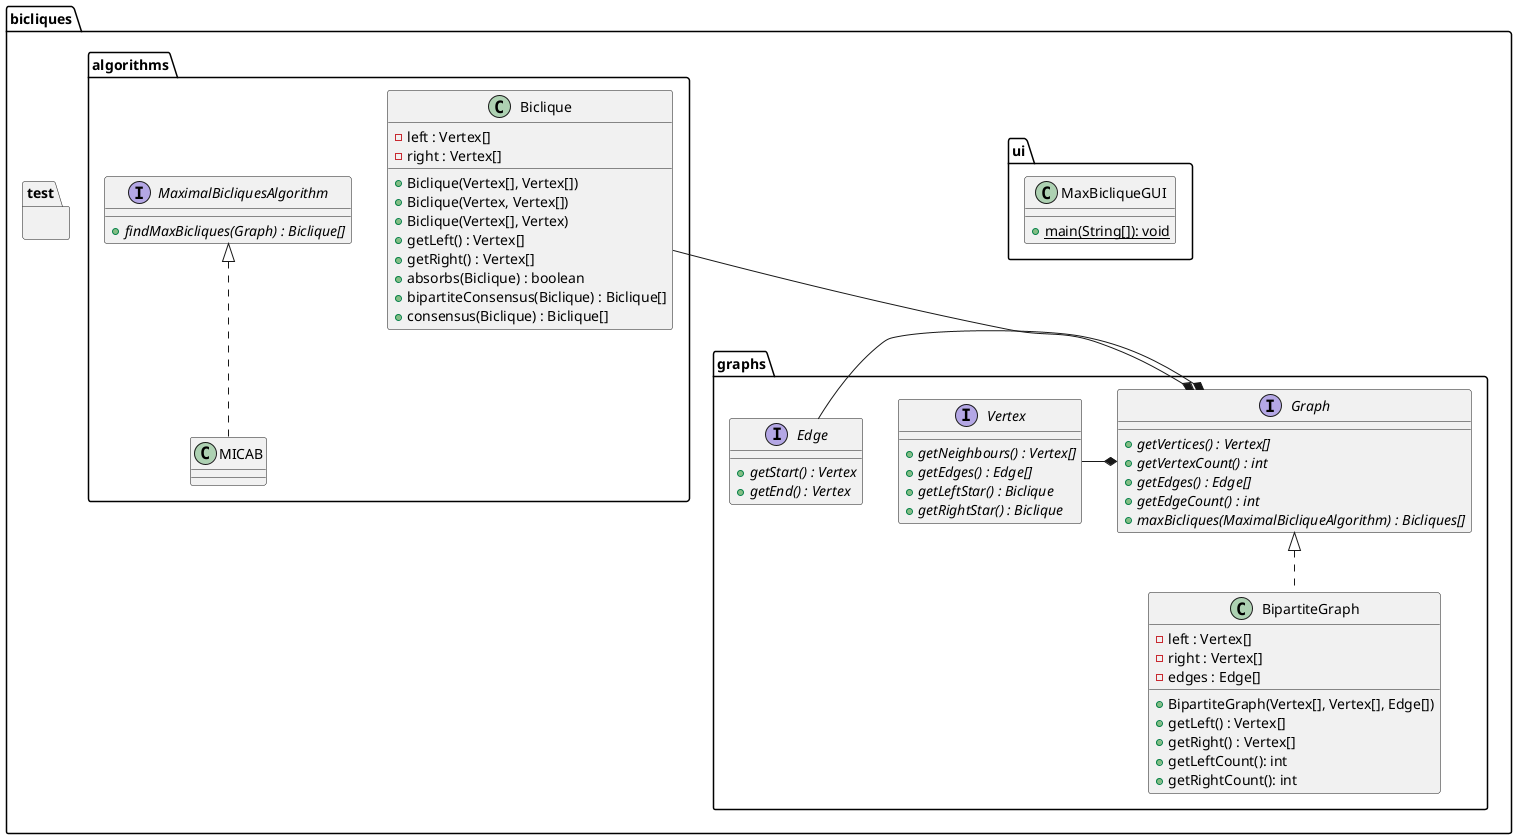 /'
This is our model for the class diagram. Whenever you have any remarks
to make regarding one part of the program or another, just make a
comment windows in here like this.
Sign it with your initials as well. -MI
'/

/'
We can have a nice separation of labor: each one of us gets to implement
a max biclique algorithm and one of the following parts:
- Tests
- UI and input
- Graphs and graph parsing.
-MI
I agree with this partitioning.
I would like to work on the UI (since I have already done some work for that). -RK
'/


@startuml

package bicliques {

' The graph section
package bicliques.graphs {

  interface Graph {
    {method}{abstract} + getVertices() : Vertex[]
    {method}{abstract} + getVertexCount() : int
    {method}{abstract} + getEdges() : Edge[]
    {method}{abstract} + getEdgeCount() : int
/'
I don't think these two methods should be in the general graph interface.
The maximum biclique algorithm class should be the one owning the graph
class and not the other way around. - MI

I do not agree (but maybe I do not understand the whole thing ;-).
I would implement the strategy design pattern, but one can do that in one line...
Improvement: Now in every call of maxBicliques one can choose
the proper algorithm directly. -RK
'/
    {method}{abstract} + maxBicliques(MaximalBicliqueAlgorithm) : Bicliques[]
  }

/'
I think that we need define separate Vertexs for right and left Neighbours. -HS

Hadi, first I have displaced your comment for better fitting.
Second, I don't think it is necessary to distinguish between left and right vertices. -RK
'/
  interface Vertex {
    {method}{abstract} + getNeighbours() : Vertex[]
    {method}{abstract} + getEdges() : Edge[]
	/'
	 ' For improvements concerning bipartite graphs it is important to decide
	 ' if the single vertex is situated in left or in right set of vertices.
	 ' I think the easiest way is to provide two public methods
	 ' (internally there could be one method doing the job).
	 -RK
	'/
	/' Vertex v -> Biclique ({v}, v.getNeighbours()) -RK'/
    {method}{abstract} + getLeftStar() : Biclique
	/' Vertex v -> Biclique (v.getNeighbours(), {v}) -RK'/
    {method}{abstract} + getRightStar() : Biclique
  }
  
  interface Edge {
    {method}{abstract} + getStart() : Vertex
    {method}{abstract} + getEnd() : Vertex
  }

  Vertex -* Graph
  Edge -* Graph
  
  class BipartiteGraph {
    {field} - left : Vertex[]
    {field} - right : Vertex[]
    {field} - edges : Edge[]
    {method} + BipartiteGraph(Vertex[], Vertex[], Edge[])
    {method} + getLeft() : Vertex[]
    {method} + getRight() : Vertex[]
    {method} + getLeftCount(): int
    {method} + getRightCount(): int
  }
  
  Graph <|.. BipartiteGraph
  
}


' The UI section
package bicliques.ui {

/'
For the UI part I say we need to come up with something, that can read in
the text files (I don't want to be copying and pasting stuff in the windows
every time I use it). - MI.

So do I. In my suggested screenshot of a possible UI the menu would provide
- Input: load (from file) or from input in window
- Output: save (to file)
- Algorithm: choose between several implemented ones
- Help: Description of algorithms and the common "About".
-RK
'/

  class MaxBicliqueGUI {
    {method}{static} + main(String[]): void
  }
}

' The algorithms section
package bicliques.algorithms {

  class Biclique {
    {field} - left : Vertex[]
    {field} - right : Vertex[]
/'
Why should we need access to a graph from a biclique? -RK

Because the bicliques are defined by the graph, more or less.
To me it makes sense in term of program logic.
Put it back in if you agree. - MI

I'm not convinced. Can you explain in detail? -RK


!!!!!!!!!!!!!!!!!!!!!!!!!!!!!!!!!!!!
Because it makes sense logically. We can't just have a Biclique
without having a graph first. In the beginning we have just a
simple graph. Later on we compute bicliques/whatever. It's about
a straightforward logical separation of the things. So we shouldn't
have redundant elements within the structure of the program as we
have currently (because RN we basically have Biclique and
BipartiteGraph classes serve the exact same purpose which does not
fulfill encapsulation criteria at all).
These matters are key points. If we get it wrong now we will have
a lot of fun untangling the clusterfuck that would come out of it
later. -MI

'    {field} - graph : Graph
'/
	/' constructors for different cases -RK'/
	{method} + Biclique(Vertex[], Vertex[])
	{method} + Biclique(Vertex, Vertex[])
	{method} + Biclique(Vertex[], Vertex)
    {method} + getLeft() : Vertex[]
    {method} + getRight() : Vertex[]
/'
Why should we need access to a graph from a biclique? -RK
'    {method} + getGraph() : Graph[] --o Graph
'/
	/'
	 ' Starting from bicliques B1 = (X1, Y1) and B2 = (X2, Y2)
	 ' B1.absorbs(B2) <=> X2 \subset X1 and Y2 \subset Y1
	 -RK
	'/
    {method} + absorbs(Biclique) : boolean    
/'
Changed method adjunction to consensus (I think you meant that didn't you?).
For bipartite graphs only the half of the consensuses is needed,
so there is an additional method. -RK
'/
	/'
	 ' Starting from bicliques B1 = (X1, Y1) and B2 = (X2, Y2)
	 ' method should return the following bicliques (if intersection is not empty):
	 ' - (X1 intersect X2, Y1 union Y2)
	 ' - (X1 union X2, Y1 intersect Y2)
	 -RK
	'/
    {method} + bipartiteConsensus(Biclique) : Biclique[]
	/'
	 ' Starting from bicliques B1 = (X1, Y1) and B2 = (X2, Y2)
	 ' method should return the following bicliques (if intersection is not empty):
	 ' - all the bicliques generated by bipartiteConsensus
	 ' - (X1 intersect Y2, X2 union Y1)
	 ' - (X1 union Y2, X2 intersect Y1)
	 -RK
	'/
    {method} + consensus(Biclique) : Biclique[]
  }

  Biclique --* Graph

  interface MaximalBicliquesAlgorithm {
    {method}{abstract} + findMaxBicliques(Graph) : Biclique[]
  }

  /'
  MICA algorithm improved for bipartite graphs. -RK
  '/
  class MICAB {
  }
  
  MaximalBicliquesAlgorithm <|.. MICAB
  
}

package bicliques.test {

/'
The testing that we will need. I say we use junit 4 or 5
to make it more streamlined. -MI
I agree. -RK
I agree. -HS
'/

}

}

@enduml
